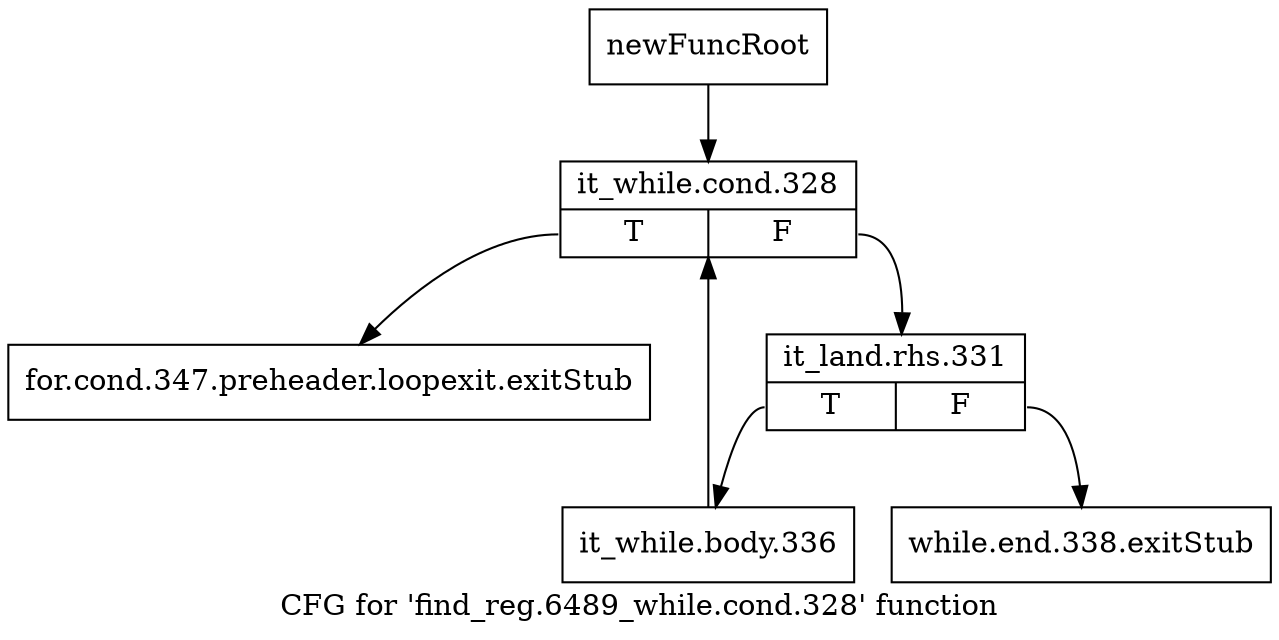 digraph "CFG for 'find_reg.6489_while.cond.328' function" {
	label="CFG for 'find_reg.6489_while.cond.328' function";

	Node0xc00b890 [shape=record,label="{newFuncRoot}"];
	Node0xc00b890 -> Node0xc00b980;
	Node0xc00b8e0 [shape=record,label="{for.cond.347.preheader.loopexit.exitStub}"];
	Node0xc00b930 [shape=record,label="{while.end.338.exitStub}"];
	Node0xc00b980 [shape=record,label="{it_while.cond.328|{<s0>T|<s1>F}}"];
	Node0xc00b980:s0 -> Node0xc00b8e0;
	Node0xc00b980:s1 -> Node0xc00b9d0;
	Node0xc00b9d0 [shape=record,label="{it_land.rhs.331|{<s0>T|<s1>F}}"];
	Node0xc00b9d0:s0 -> Node0xc00ba20;
	Node0xc00b9d0:s1 -> Node0xc00b930;
	Node0xc00ba20 [shape=record,label="{it_while.body.336}"];
	Node0xc00ba20 -> Node0xc00b980;
}
